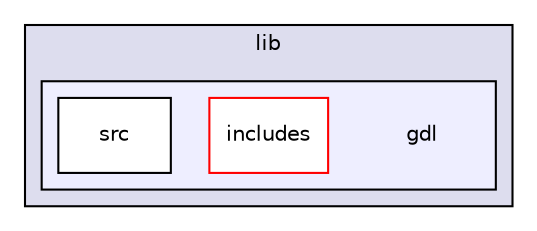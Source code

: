 digraph "lib/gdl" {
  compound=true
  node [ fontsize="10", fontname="Helvetica"];
  edge [ labelfontsize="10", labelfontname="Helvetica"];
  subgraph clusterdir_97aefd0d527b934f1d99a682da8fe6a9 {
    graph [ bgcolor="#ddddee", pencolor="black", label="lib" fontname="Helvetica", fontsize="10", URL="dir_97aefd0d527b934f1d99a682da8fe6a9.html"]
  subgraph clusterdir_95d5e88f51bc3d5ce3eb689206df436b {
    graph [ bgcolor="#eeeeff", pencolor="black", label="" URL="dir_95d5e88f51bc3d5ce3eb689206df436b.html"];
    dir_95d5e88f51bc3d5ce3eb689206df436b [shape=plaintext label="gdl"];
    dir_e2ad0eb9aebaa6e85935284e2b9d016a [shape=box label="includes" color="red" fillcolor="white" style="filled" URL="dir_e2ad0eb9aebaa6e85935284e2b9d016a.html"];
    dir_0ae157be685a7303975bdcd6ab53d01b [shape=box label="src" color="black" fillcolor="white" style="filled" URL="dir_0ae157be685a7303975bdcd6ab53d01b.html"];
  }
  }
}
